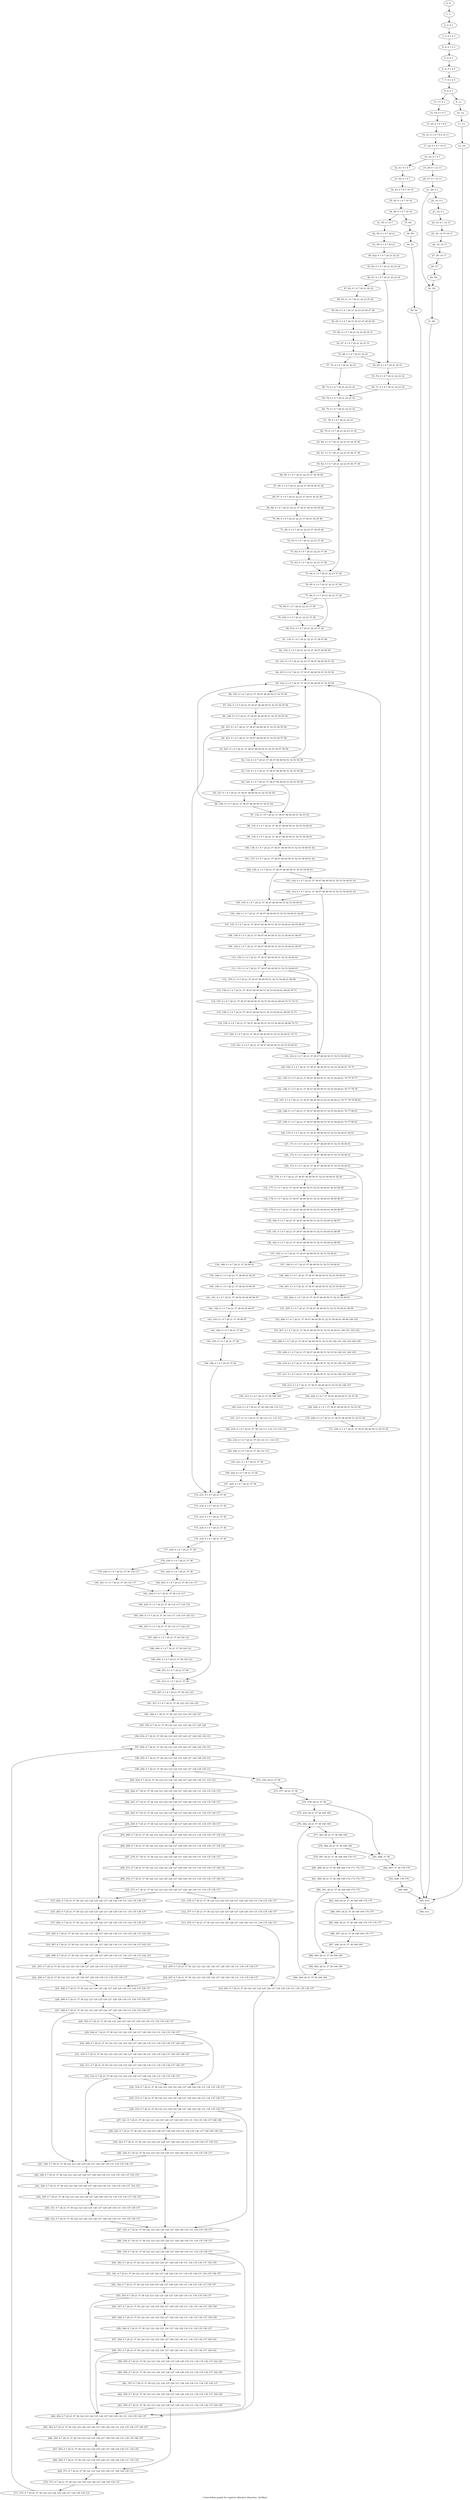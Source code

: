 digraph G {
graph [label="Control-flow-graph for register allocator (function _listfiles)"]
0[label="0, 0: "];
1[label="1, 1: "];
2[label="2, 2: 0 1 "];
3[label="3, 3: 0 1 2 3 "];
4[label="4, 4: 0 1 2 3 "];
5[label="5, 5: 0 1 "];
6[label="6, 6: 0 1 4 5 "];
7[label="7, 7: 0 1 4 5 "];
8[label="8, 8: 0 1 "];
9[label="9, 11: "];
10[label="10, 12: "];
11[label="11, 13: "];
12[label="12, 16: "];
13[label="13, 17: 0 1 "];
14[label="14, 19: 0 1 6 7 "];
15[label="15, 20: 0 1 6 7 8 9 "];
16[label="16, 21: 0 1 6 7 8 9 10 11 "];
17[label="17, 22: 0 1 6 7 10 11 "];
18[label="18, 23: 0 1 6 7 "];
19[label="19, 26: 0 1 12 13 "];
20[label="20, 27: 0 1 12 13 "];
21[label="21, 28: 0 1 "];
22[label="22, 31: 0 1 "];
23[label="23, 32: 0 1 "];
24[label="24, 33: 0 1 14 15 "];
25[label="25, 34: 14 15 16 17 "];
26[label="26, 35: 16 17 "];
27[label="27, 36: 16 17 "];
28[label="28, 37: "];
29[label="29, 38: "];
30[label="30, 39: "];
31[label="31, 40: "];
32[label="32, 41: 0 1 6 7 "];
33[label="33, 42: 0 1 6 7 "];
34[label="34, 43: 0 1 6 7 18 19 "];
35[label="35, 45: 0 1 6 7 18 19 "];
36[label="36, 46: 0 1 6 7 18 19 "];
37[label="37, 49: "];
38[label="38, 50: "];
39[label="39, 51: "];
40[label="40, 54: "];
41[label="41, 55: 0 1 6 7 "];
42[label="42, 56: 0 1 6 7 20 21 "];
43[label="43, 58: 0 1 6 7 20 21 "];
44[label="44, 422: 0 1 6 7 20 21 22 23 "];
45[label="45, 60: 0 1 6 7 20 21 22 23 24 "];
46[label="46, 61: 0 1 6 7 20 21 22 23 24 "];
47[label="47, 62: 0 1 6 7 20 21 22 23 "];
48[label="48, 63: 0 1 6 7 20 21 22 23 25 26 "];
49[label="49, 64: 0 1 6 7 20 21 22 23 25 26 27 28 "];
50[label="50, 65: 0 1 6 7 20 21 22 23 27 28 29 30 "];
51[label="51, 66: 0 1 6 7 20 21 22 23 29 30 31 "];
52[label="52, 67: 0 1 6 7 20 21 22 23 31 "];
53[label="53, 68: 0 1 6 7 20 21 22 23 "];
54[label="54, 69: 0 1 6 7 20 21 22 23 "];
55[label="55, 70: 0 1 6 7 20 21 22 23 32 "];
56[label="56, 71: 0 1 6 7 20 21 22 23 32 "];
57[label="57, 72: 0 1 6 7 20 21 22 23 "];
58[label="58, 73: 0 1 6 7 20 21 22 23 32 "];
59[label="59, 74: 0 1 6 7 20 21 22 23 32 "];
60[label="60, 75: 0 1 6 7 20 21 22 23 32 "];
61[label="61, 78: 0 1 6 7 20 21 22 23 "];
62[label="62, 79: 0 1 6 7 20 21 22 23 33 34 "];
63[label="63, 80: 0 1 6 7 20 21 22 23 33 34 35 36 "];
64[label="64, 81: 0 1 6 7 20 21 22 23 35 36 37 38 "];
65[label="65, 82: 0 1 6 7 20 21 22 23 35 36 37 38 "];
66[label="66, 85: 0 1 6 7 20 21 22 23 37 38 39 40 "];
67[label="67, 86: 0 1 6 7 20 21 22 23 37 38 39 40 41 42 "];
68[label="68, 87: 0 1 6 7 20 21 22 23 37 38 41 42 43 44 "];
69[label="69, 88: 0 1 6 7 20 21 22 23 37 38 41 42 43 44 45 46 "];
70[label="70, 89: 0 1 6 7 20 21 22 23 37 38 41 42 45 46 "];
71[label="71, 90: 0 1 6 7 20 21 22 23 37 38 45 46 "];
72[label="72, 91: 0 1 6 7 20 21 22 23 37 38 "];
73[label="73, 92: 0 1 6 7 20 21 22 23 37 38 "];
74[label="74, 93: 0 1 6 7 20 21 22 23 37 38 "];
75[label="75, 94: 0 1 6 7 20 21 22 23 37 38 "];
76[label="76, 95: 0 1 6 7 20 21 22 23 37 38 "];
77[label="77, 96: 0 1 6 7 20 21 22 23 37 38 "];
78[label="78, 99: 0 1 6 7 20 21 22 23 37 38 "];
79[label="79, 100: 0 1 6 7 20 21 22 23 37 38 "];
80[label="80, 412: 0 1 6 7 20 21 22 23 37 38 "];
81[label="81, 135: 0 1 6 7 20 21 22 23 37 38 47 48 "];
82[label="82, 154: 0 1 6 7 20 21 22 23 37 38 47 48 49 50 "];
83[label="83, 141: 0 1 6 7 20 21 22 23 37 38 47 48 49 50 51 52 "];
84[label="84, 415: 0 1 6 7 20 21 37 38 47 48 49 50 51 52 53 54 "];
85[label="85, 102: 0 1 6 7 20 21 37 38 47 48 49 50 51 52 53 54 "];
86[label="86, 103: 0 1 6 7 20 21 37 38 47 48 49 50 51 52 53 54 "];
87[label="87, 104: 0 1 6 7 20 21 37 38 47 48 49 50 51 52 53 54 55 56 "];
88[label="88, 106: 0 1 6 7 20 21 37 38 47 48 49 50 51 52 53 54 55 56 "];
89[label="89, 107: 0 1 6 7 20 21 37 38 47 48 49 50 51 52 53 54 55 56 "];
90[label="90, 423: 0 1 6 7 20 21 37 38 47 48 49 50 51 52 53 54 57 58 "];
91[label="91, 427: 0 1 6 7 20 21 37 38 47 48 49 50 51 52 53 54 57 58 59 "];
92[label="92, 114: 0 1 6 7 20 21 37 38 47 48 49 50 51 52 53 54 59 "];
93[label="93, 119: 0 1 6 7 20 21 37 38 47 48 49 50 51 52 53 54 59 "];
94[label="94, 120: 0 1 6 7 20 21 37 38 47 48 49 50 51 52 53 54 59 "];
95[label="95, 127: 0 1 6 7 20 21 37 38 47 48 49 50 51 52 53 54 59 "];
96[label="96, 128: 0 1 6 7 20 21 37 38 47 48 49 50 51 52 53 54 "];
97[label="97, 132: 0 1 6 7 20 21 37 38 47 48 49 50 51 52 53 54 "];
98[label="98, 133: 0 1 6 7 20 21 37 38 47 48 49 50 51 52 53 54 60 61 "];
99[label="99, 134: 0 1 6 7 20 21 37 38 47 48 49 50 51 52 53 54 60 61 "];
100[label="100, 136: 0 1 6 7 20 21 37 38 47 48 49 50 51 52 53 54 60 61 62 "];
101[label="101, 137: 0 1 6 7 20 21 37 38 47 48 49 50 51 52 53 54 60 61 62 "];
102[label="102, 138: 0 1 6 7 20 21 37 38 47 48 49 50 51 52 53 54 60 61 "];
103[label="103, 142: 0 1 6 7 20 21 37 38 47 48 49 50 51 52 53 54 60 61 63 "];
104[label="104, 143: 0 1 6 7 20 21 37 38 47 48 49 50 51 52 53 54 60 61 63 "];
105[label="105, 145: 0 1 6 7 20 21 37 38 47 48 49 50 51 52 53 54 60 61 "];
106[label="106, 146: 0 1 6 7 20 21 37 38 47 48 49 50 51 52 53 54 60 61 64 65 "];
107[label="107, 147: 0 1 6 7 20 21 37 38 47 48 49 50 51 52 53 54 60 61 64 65 66 67 "];
108[label="108, 148: 0 1 6 7 20 21 37 38 47 48 49 50 51 52 53 54 60 61 66 67 "];
109[label="109, 149: 0 1 6 7 20 21 37 38 47 48 49 50 51 52 53 54 60 61 66 67 "];
110[label="110, 150: 0 1 6 7 20 21 37 38 47 48 49 50 51 52 53 54 60 61 "];
111[label="111, 151: 0 1 6 7 20 21 37 38 47 48 49 50 51 52 53 54 60 61 "];
112[label="112, 155: 0 1 6 7 20 21 37 38 47 48 49 50 51 52 53 54 60 61 68 69 "];
113[label="113, 156: 0 1 6 7 20 21 37 38 47 48 49 50 51 52 53 54 60 61 68 69 70 71 "];
114[label="114, 157: 0 1 6 7 20 21 37 38 47 48 49 50 51 52 53 54 60 61 68 69 70 71 72 73 "];
115[label="115, 158: 0 1 6 7 20 21 37 38 47 48 49 50 51 52 53 54 60 61 68 69 72 73 "];
116[label="116, 159: 0 1 6 7 20 21 37 38 47 48 49 50 51 52 53 54 60 61 68 69 72 73 "];
117[label="117, 160: 0 1 6 7 20 21 37 38 47 48 49 50 51 52 53 54 60 61 72 73 "];
118[label="118, 161: 0 1 6 7 20 21 37 38 47 48 49 50 51 52 53 54 60 61 "];
119[label="119, 163: 0 1 6 7 20 21 37 38 47 48 49 50 51 52 53 54 60 61 "];
120[label="120, 164: 0 1 6 7 20 21 37 38 47 48 49 50 51 52 53 54 60 61 74 75 "];
121[label="121, 165: 0 1 6 7 20 21 37 38 47 48 49 50 51 52 53 54 60 61 74 75 76 77 "];
122[label="122, 166: 0 1 6 7 20 21 37 38 47 48 49 50 51 52 53 54 60 61 76 77 78 79 "];
123[label="123, 167: 0 1 6 7 20 21 37 38 47 48 49 50 51 52 53 54 60 61 76 77 78 79 80 81 "];
124[label="124, 168: 0 1 6 7 20 21 37 38 47 48 49 50 51 52 53 54 60 61 76 77 80 81 "];
125[label="125, 169: 0 1 6 7 20 21 37 38 47 48 49 50 51 52 53 54 60 61 76 77 80 81 "];
126[label="126, 170: 0 1 6 7 20 21 37 38 47 48 49 50 51 52 53 54 60 61 80 81 "];
127[label="127, 171: 0 1 6 7 20 21 37 38 47 48 49 50 51 52 53 54 60 61 "];
128[label="128, 172: 0 1 6 7 20 21 37 38 47 48 49 50 51 52 53 54 60 61 "];
129[label="129, 173: 0 1 6 7 20 21 37 38 47 48 49 50 51 52 53 54 60 61 "];
130[label="130, 176: 0 1 6 7 20 21 37 38 47 48 49 50 51 52 53 54 60 61 82 83 "];
131[label="131, 177: 0 1 6 7 20 21 37 38 47 48 49 50 51 52 53 54 60 61 82 83 84 85 "];
132[label="132, 178: 0 1 6 7 20 21 37 38 47 48 49 50 51 52 53 54 60 61 84 85 86 87 "];
133[label="133, 179: 0 1 6 7 20 21 37 38 47 48 49 50 51 52 53 54 60 61 84 85 86 87 "];
134[label="134, 180: 0 1 6 7 20 21 37 38 47 48 49 50 51 52 53 54 60 61 86 87 "];
135[label="135, 181: 0 1 6 7 20 21 37 38 47 48 49 50 51 52 53 54 60 61 88 89 "];
136[label="136, 182: 0 1 6 7 20 21 37 38 47 48 49 50 51 52 53 54 60 61 88 89 "];
137[label="137, 185: 0 1 6 7 20 21 37 38 47 48 49 50 51 52 53 54 60 61 "];
138[label="138, 188: 0 1 6 7 20 21 37 38 90 91 "];
139[label="139, 189: 0 1 6 7 20 21 37 38 90 91 92 93 "];
140[label="140, 190: 0 1 6 7 20 21 37 38 92 93 94 95 "];
141[label="141, 191: 0 1 6 7 20 21 37 38 92 93 94 95 96 97 "];
142[label="142, 192: 0 1 6 7 20 21 37 38 92 93 96 97 "];
143[label="143, 193: 0 1 6 7 20 21 37 38 96 97 "];
144[label="144, 194: 0 1 6 7 20 21 37 38 "];
145[label="145, 195: 0 1 6 7 20 21 37 38 "];
146[label="146, 198: 0 1 6 7 20 21 37 38 "];
147[label="147, 199: 0 1 6 7 20 21 47 48 49 50 51 52 53 54 60 61 "];
148[label="148, 200: 0 1 6 7 20 21 37 38 47 48 49 50 51 52 53 54 60 61 "];
149[label="149, 201: 0 1 6 7 20 21 37 38 47 48 49 50 51 52 53 54 60 61 "];
150[label="150, 204: 0 1 6 7 20 21 37 38 47 48 49 50 51 52 53 54 60 61 "];
151[label="151, 205: 0 1 6 7 20 21 37 38 47 48 49 50 51 52 53 54 60 61 98 99 "];
152[label="152, 206: 0 1 6 7 20 21 37 38 47 48 49 50 51 52 53 54 60 61 98 99 100 101 "];
153[label="153, 207: 0 1 6 7 20 21 37 38 47 48 49 50 51 52 53 54 60 61 100 101 102 103 "];
154[label="154, 208: 0 1 6 7 20 21 37 38 47 48 49 50 51 52 53 54 100 101 102 103 104 105 "];
155[label="155, 209: 0 1 6 7 20 21 37 38 47 48 49 50 51 52 53 54 100 101 104 105 "];
156[label="156, 210: 0 1 6 7 20 21 37 38 47 48 49 50 51 52 53 54 100 101 106 107 "];
157[label="157, 211: 0 1 6 7 20 21 37 38 47 48 49 50 51 52 53 54 100 101 106 107 "];
158[label="158, 212: 0 1 6 7 20 21 37 38 47 48 49 50 51 52 53 54 106 107 "];
159[label="159, 215: 0 1 6 7 20 21 37 38 108 109 "];
160[label="160, 216: 0 1 6 7 20 21 37 38 108 109 110 111 "];
161[label="161, 217: 0 1 6 7 20 21 37 38 110 111 112 113 "];
162[label="162, 218: 0 1 6 7 20 21 37 38 110 111 112 113 114 115 "];
163[label="163, 219: 0 1 6 7 20 21 37 38 110 111 114 115 "];
164[label="164, 220: 0 1 6 7 20 21 37 38 114 115 "];
165[label="165, 221: 0 1 6 7 20 21 37 38 "];
166[label="166, 222: 0 1 6 7 20 21 37 38 "];
167[label="167, 225: 0 1 6 7 20 21 37 38 "];
168[label="168, 226: 0 1 6 7 37 38 47 48 49 50 51 52 53 54 "];
169[label="169, 228: 0 1 6 7 37 38 47 48 49 50 51 52 53 54 "];
170[label="170, 229: 0 1 6 7 20 21 37 38 47 48 49 50 51 52 53 54 "];
171[label="171, 230: 0 1 6 7 20 21 37 38 47 48 49 50 51 52 53 54 "];
172[label="172, 231: 0 1 6 7 20 21 37 38 "];
173[label="173, 232: 0 1 6 7 20 21 37 38 "];
174[label="174, 233: 0 1 6 7 20 21 37 38 "];
175[label="175, 234: 0 1 6 7 20 21 37 38 "];
176[label="176, 235: 0 1 6 7 20 21 37 38 "];
177[label="177, 238: 0 1 6 7 20 21 37 38 "];
178[label="178, 239: 0 1 6 7 20 21 37 38 "];
179[label="179, 240: 0 1 6 7 20 21 37 38 116 117 "];
180[label="180, 241: 0 1 6 7 20 21 37 38 116 117 "];
181[label="181, 242: 0 1 6 7 20 21 37 38 "];
182[label="182, 243: 0 1 6 7 20 21 37 38 116 117 "];
183[label="183, 244: 0 1 6 7 20 21 37 38 116 117 "];
184[label="184, 245: 0 1 6 7 20 21 37 38 116 117 118 119 "];
185[label="185, 246: 0 1 6 7 20 21 37 38 116 117 118 119 120 121 "];
186[label="186, 247: 0 1 6 7 20 21 37 38 116 117 120 121 "];
187[label="187, 248: 0 1 6 7 20 21 37 38 120 121 "];
188[label="188, 249: 0 1 6 7 20 21 37 38 120 121 "];
189[label="189, 250: 0 1 6 7 20 21 37 38 120 121 "];
190[label="190, 251: 0 1 6 7 20 21 37 38 "];
191[label="191, 413: 0 1 6 7 20 21 37 38 "];
192[label="192, 267: 0 1 6 7 20 21 37 38 122 123 "];
193[label="193, 327: 0 1 6 7 20 21 37 38 122 123 124 125 "];
194[label="194, 346: 6 7 20 21 37 38 122 123 124 125 126 127 "];
195[label="195, 354: 6 7 20 21 37 38 122 123 124 125 126 127 128 129 "];
196[label="196, 416: 6 7 20 21 37 38 122 123 124 125 126 127 128 129 130 131 "];
197[label="197, 254: 6 7 20 21 37 38 122 123 124 125 126 127 128 129 130 131 "];
198[label="198, 255: 6 7 20 21 37 38 122 123 124 125 126 127 128 129 130 131 "];
199[label="199, 256: 6 7 20 21 37 38 122 123 124 125 126 127 128 129 130 131 "];
200[label="200, 424: 6 7 20 21 37 38 122 123 124 125 126 127 128 129 130 131 132 133 "];
201[label="201, 426: 6 7 20 21 37 38 122 123 124 125 126 127 128 129 130 131 132 133 134 135 "];
202[label="202, 261: 6 7 20 21 37 38 122 123 124 125 126 127 128 129 130 131 134 135 136 137 "];
203[label="203, 263: 6 7 20 21 37 38 122 123 124 125 126 127 128 129 130 131 134 135 136 137 "];
204[label="204, 264: 6 7 20 21 37 38 122 123 124 125 126 127 128 129 130 131 134 135 136 137 "];
205[label="205, 268: 6 7 20 21 37 38 122 123 124 125 126 127 128 129 130 131 134 135 136 137 138 139 "];
206[label="206, 269: 6 7 20 21 37 38 122 123 124 125 126 127 128 129 130 131 134 135 136 137 138 139 "];
207[label="207, 270: 6 7 20 21 37 38 122 123 124 125 126 127 128 129 130 131 134 135 136 137 "];
208[label="208, 271: 6 7 20 21 37 38 122 123 124 125 126 127 128 129 130 131 134 135 136 137 140 141 "];
209[label="209, 272: 6 7 20 21 37 38 122 123 124 125 126 127 128 129 130 131 134 135 136 137 140 141 "];
210[label="210, 273: 6 7 20 21 37 38 122 123 124 125 126 127 128 129 130 131 134 135 136 137 "];
211[label="211, 276: 6 7 20 21 37 38 122 123 124 125 126 127 128 129 130 131 134 135 136 137 "];
212[label="212, 277: 6 7 20 21 37 38 122 123 124 125 126 127 128 129 130 131 134 135 136 137 "];
213[label="213, 278: 6 7 20 21 37 38 122 123 124 125 126 127 128 129 130 131 134 135 136 137 "];
214[label="214, 281: 6 7 20 21 37 38 122 123 124 125 126 127 128 129 130 131 134 135 136 137 "];
215[label="215, 282: 6 7 20 21 37 38 122 123 124 125 126 127 128 129 130 131 134 135 136 137 "];
216[label="216, 283: 6 7 20 21 37 38 122 123 124 125 126 127 128 129 130 131 134 135 136 137 "];
217[label="217, 284: 6 7 20 21 37 38 122 123 124 125 126 127 128 129 130 131 134 135 136 137 "];
218[label="218, 285: 6 7 20 21 37 38 122 123 124 125 126 127 128 129 130 131 134 135 136 137 142 143 "];
219[label="219, 287: 6 7 20 21 37 38 122 123 124 125 126 127 128 129 130 131 134 135 136 137 142 143 "];
220[label="220, 288: 6 7 20 21 37 38 122 123 124 125 126 127 128 129 130 131 134 135 136 137 142 143 "];
221[label="221, 291: 6 7 20 21 37 38 122 123 124 125 126 127 128 129 130 131 134 135 136 137 "];
222[label="222, 294: 6 7 20 21 37 38 122 123 124 125 126 127 128 129 130 131 134 135 136 137 "];
223[label="223, 295: 6 7 20 21 37 38 122 123 124 125 126 127 128 129 130 131 134 135 136 137 "];
224[label="224, 297: 6 7 20 21 37 38 122 123 124 125 126 127 128 129 130 131 134 135 136 137 "];
225[label="225, 298: 6 7 20 21 37 38 122 123 124 125 126 127 128 129 130 131 134 135 136 137 "];
226[label="226, 299: 6 7 20 21 37 38 122 123 124 125 126 127 128 129 130 131 134 135 136 137 "];
227[label="227, 300: 6 7 20 21 37 38 122 123 124 125 126 127 128 129 130 131 134 135 136 137 "];
228[label="228, 303: 6 7 20 21 37 38 122 123 124 125 126 127 128 129 130 131 134 135 136 137 "];
229[label="229, 304: 6 7 20 21 37 38 122 123 124 125 126 127 128 129 130 131 134 135 136 137 "];
230[label="230, 309: 6 7 20 21 37 38 122 123 124 125 126 127 128 129 130 131 134 135 136 137 144 145 "];
231[label="231, 310: 6 7 20 21 37 38 122 123 124 125 126 127 128 129 130 131 134 135 136 137 144 145 146 147 "];
232[label="232, 311: 6 7 20 21 37 38 122 123 124 125 126 127 128 129 130 131 134 135 136 137 146 147 "];
233[label="233, 312: 6 7 20 21 37 38 122 123 124 125 126 127 128 129 130 131 134 135 136 137 "];
234[label="234, 314: 6 7 20 21 37 38 122 123 124 125 126 127 128 129 130 131 134 135 136 137 "];
235[label="235, 315: 6 7 20 21 37 38 122 123 124 125 126 127 128 129 130 131 134 135 136 137 "];
236[label="236, 316: 6 7 20 21 37 38 122 123 124 125 126 127 128 129 130 131 134 135 136 137 "];
237[label="237, 321: 6 7 20 21 37 38 122 123 124 125 126 127 128 129 130 131 134 135 136 137 148 149 "];
238[label="238, 322: 6 7 20 21 37 38 122 123 124 125 126 127 128 129 130 131 134 135 136 137 148 149 150 151 "];
239[label="239, 323: 6 7 20 21 37 38 122 123 124 125 126 127 128 129 130 131 134 135 136 137 150 151 "];
240[label="240, 324: 6 7 20 21 37 38 122 123 124 125 126 127 128 129 130 131 134 135 136 137 "];
241[label="241, 326: 6 7 20 21 37 38 122 123 124 125 126 127 128 129 130 131 134 135 136 137 "];
242[label="242, 328: 6 7 20 21 37 38 122 123 124 125 126 127 128 129 130 131 134 135 136 137 152 153 "];
243[label="243, 329: 6 7 20 21 37 38 122 123 124 125 126 127 128 129 130 131 134 135 136 137 152 153 "];
244[label="244, 330: 6 7 20 21 37 38 122 123 124 125 126 127 128 129 130 131 134 135 136 137 152 153 "];
245[label="245, 331: 6 7 20 21 37 38 122 123 124 125 126 127 128 129 130 131 134 135 136 137 "];
246[label="246, 332: 6 7 20 21 37 38 122 123 124 125 126 127 128 129 130 131 134 135 136 137 "];
247[label="247, 333: 6 7 20 21 37 38 122 123 124 125 126 127 128 129 130 131 134 135 136 137 "];
248[label="248, 334: 6 7 20 21 37 38 122 123 124 125 126 127 128 129 130 131 134 135 136 137 "];
249[label="249, 335: 6 7 20 21 37 38 122 123 124 125 126 127 128 129 130 131 134 135 136 137 "];
250[label="250, 340: 6 7 20 21 37 38 122 123 124 125 126 127 128 129 130 131 134 135 136 137 154 155 "];
251[label="251, 341: 6 7 20 21 37 38 122 123 124 125 126 127 128 129 130 131 134 135 136 137 154 155 156 157 "];
252[label="252, 342: 6 7 20 21 37 38 122 123 124 125 126 127 128 129 130 131 134 135 136 137 156 157 "];
253[label="253, 343: 6 7 20 21 37 38 122 123 124 125 126 127 128 129 130 131 134 135 136 137 "];
254[label="254, 347: 6 7 20 21 37 38 122 123 124 125 126 127 128 129 130 131 134 135 136 137 158 159 "];
255[label="255, 348: 6 7 20 21 37 38 122 123 124 125 126 127 128 129 130 131 134 135 136 137 158 159 "];
256[label="256, 349: 6 7 20 21 37 38 122 123 124 125 126 127 128 129 130 131 134 135 136 137 "];
257[label="257, 350: 6 7 20 21 37 38 122 123 124 125 126 127 128 129 130 131 134 135 136 137 160 161 "];
258[label="258, 351: 6 7 20 21 37 38 122 123 124 125 126 127 128 129 130 131 134 135 136 137 160 161 "];
259[label="259, 355: 6 7 20 21 37 38 122 123 124 125 126 127 128 129 130 131 134 135 136 137 162 163 "];
260[label="260, 356: 6 7 20 21 37 38 122 123 124 125 126 127 128 129 130 131 134 135 136 137 162 163 "];
261[label="261, 357: 6 7 20 21 37 38 122 123 124 125 126 127 128 129 130 131 134 135 136 137 "];
262[label="262, 358: 6 7 20 21 37 38 122 123 124 125 126 127 128 129 130 131 134 135 136 137 164 165 "];
263[label="263, 359: 6 7 20 21 37 38 122 123 124 125 126 127 128 129 130 131 134 135 136 137 164 165 "];
264[label="264, 362: 6 7 20 21 37 38 122 123 124 125 126 127 128 129 130 131 134 135 136 137 "];
265[label="265, 363: 6 7 20 21 37 38 122 123 124 125 126 127 128 129 130 131 134 135 136 137 166 167 "];
266[label="266, 364: 6 7 20 21 37 38 122 123 124 125 126 127 128 129 130 131 134 135 166 167 "];
267[label="267, 365: 6 7 20 21 37 38 122 123 124 125 126 127 128 129 130 131 134 135 "];
268[label="268, 369: 6 7 20 21 37 38 122 123 124 125 126 127 128 129 130 131 134 135 "];
269[label="269, 371: 6 7 20 21 37 38 122 123 124 125 126 127 128 129 130 131 "];
270[label="270, 373: 6 7 20 21 37 38 122 123 124 125 126 127 128 129 130 131 "];
271[label="271, 375: 6 7 20 21 37 38 122 123 124 125 126 127 128 129 130 131 "];
272[label="272, 376: 20 21 37 38 "];
273[label="273, 377: 20 21 37 38 "];
274[label="274, 378: 20 21 37 38 "];
275[label="275, 419: 20 21 37 38 168 169 "];
276[label="276, 382: 20 21 37 38 168 169 "];
277[label="277, 383: 20 21 37 38 168 169 "];
278[label="278, 384: 20 21 37 38 168 169 "];
279[label="279, 387: 20 21 37 38 168 169 170 171 "];
280[label="280, 388: 20 21 37 38 168 169 170 171 172 173 "];
281[label="281, 389: 20 21 37 38 168 169 172 173 174 175 "];
282[label="282, 391: 20 21 37 38 168 169 174 175 "];
283[label="283, 394: 20 21 37 38 168 169 174 175 "];
284[label="284, 395: 20 21 37 38 168 169 174 175 "];
285[label="285, 396: 20 21 37 38 168 169 174 175 176 177 "];
286[label="286, 397: 20 21 37 38 168 169 176 177 "];
287[label="287, 398: 20 21 37 38 168 169 "];
288[label="288, 400: 20 21 37 38 168 169 "];
289[label="289, 402: 20 21 37 38 168 169 "];
290[label="290, 404: 20 21 37 38 168 169 "];
291[label="291, 406: 37 38 "];
292[label="292, 407: 37 38 178 179 "];
293[label="293, 408: 178 179 "];
294[label="294, 409: "];
295[label="295, 410: "];
296[label="296, 411: "];
0->1 ;
1->2 ;
2->3 ;
3->4 ;
4->5 ;
5->6 ;
6->7 ;
7->8 ;
8->9 ;
8->13 ;
9->10 ;
10->11 ;
11->12 ;
12->295 ;
13->14 ;
14->15 ;
15->16 ;
16->17 ;
17->18 ;
18->19 ;
18->32 ;
19->20 ;
20->21 ;
21->22 ;
21->30 ;
22->23 ;
23->24 ;
24->25 ;
25->26 ;
26->27 ;
27->28 ;
28->29 ;
29->30 ;
30->31 ;
31->295 ;
32->33 ;
33->34 ;
34->35 ;
35->36 ;
36->37 ;
36->41 ;
37->38 ;
38->39 ;
39->40 ;
40->295 ;
41->42 ;
42->43 ;
43->44 ;
44->45 ;
45->46 ;
46->47 ;
46->54 ;
47->48 ;
48->49 ;
49->50 ;
50->51 ;
51->52 ;
52->53 ;
53->54 ;
53->57 ;
54->55 ;
55->56 ;
56->59 ;
57->58 ;
58->59 ;
59->60 ;
60->61 ;
61->62 ;
62->63 ;
63->64 ;
64->65 ;
65->66 ;
65->75 ;
66->67 ;
67->68 ;
68->69 ;
69->70 ;
70->71 ;
71->72 ;
72->73 ;
73->74 ;
74->75 ;
75->76 ;
76->77 ;
77->78 ;
77->80 ;
78->79 ;
79->80 ;
80->81 ;
81->82 ;
82->83 ;
83->84 ;
84->85 ;
85->86 ;
86->87 ;
87->88 ;
88->89 ;
89->90 ;
89->172 ;
90->91 ;
91->92 ;
92->93 ;
92->85 ;
93->94 ;
94->95 ;
94->97 ;
95->96 ;
96->97 ;
96->85 ;
97->98 ;
98->99 ;
99->100 ;
100->101 ;
101->102 ;
102->103 ;
102->105 ;
103->104 ;
104->105 ;
104->119 ;
105->106 ;
106->107 ;
107->108 ;
108->109 ;
109->110 ;
110->111 ;
111->112 ;
111->119 ;
112->113 ;
113->114 ;
114->115 ;
115->116 ;
116->117 ;
117->118 ;
118->119 ;
119->120 ;
120->121 ;
121->122 ;
122->123 ;
123->124 ;
124->125 ;
125->126 ;
126->127 ;
127->128 ;
128->129 ;
129->130 ;
129->150 ;
130->131 ;
131->132 ;
132->133 ;
133->134 ;
134->135 ;
135->136 ;
136->137 ;
137->138 ;
137->147 ;
138->139 ;
139->140 ;
140->141 ;
141->142 ;
142->143 ;
143->144 ;
144->145 ;
145->146 ;
146->172 ;
147->148 ;
148->149 ;
149->150 ;
150->151 ;
151->152 ;
152->153 ;
153->154 ;
154->155 ;
155->156 ;
156->157 ;
157->158 ;
158->159 ;
158->168 ;
159->160 ;
160->161 ;
161->162 ;
162->163 ;
163->164 ;
164->165 ;
165->166 ;
166->167 ;
167->172 ;
168->169 ;
169->170 ;
170->171 ;
171->85 ;
172->173 ;
173->174 ;
174->175 ;
175->176 ;
176->177 ;
176->191 ;
177->178 ;
178->179 ;
178->181 ;
179->180 ;
180->183 ;
181->182 ;
182->183 ;
183->184 ;
184->185 ;
185->186 ;
186->187 ;
187->188 ;
188->189 ;
189->190 ;
190->191 ;
191->192 ;
192->193 ;
193->194 ;
194->195 ;
195->196 ;
196->197 ;
197->198 ;
198->199 ;
199->200 ;
199->272 ;
200->201 ;
201->202 ;
202->203 ;
203->204 ;
204->205 ;
204->215 ;
205->206 ;
206->207 ;
207->208 ;
208->209 ;
209->210 ;
210->211 ;
210->215 ;
211->212 ;
212->213 ;
213->214 ;
214->264 ;
215->216 ;
216->217 ;
217->218 ;
218->219 ;
219->220 ;
220->221 ;
220->223 ;
221->222 ;
222->225 ;
223->224 ;
224->225 ;
225->226 ;
226->227 ;
227->228 ;
227->241 ;
228->229 ;
229->230 ;
229->234 ;
230->231 ;
231->232 ;
232->233 ;
233->234 ;
233->241 ;
234->235 ;
235->236 ;
236->237 ;
236->247 ;
237->238 ;
238->239 ;
239->240 ;
240->241 ;
240->247 ;
241->242 ;
242->243 ;
243->244 ;
244->245 ;
245->246 ;
246->247 ;
247->248 ;
248->249 ;
249->250 ;
249->264 ;
250->251 ;
251->252 ;
252->253 ;
253->254 ;
253->264 ;
254->255 ;
255->256 ;
256->257 ;
257->258 ;
258->259 ;
258->264 ;
259->260 ;
260->261 ;
261->262 ;
262->263 ;
263->264 ;
263->269 ;
264->265 ;
265->266 ;
266->267 ;
267->268 ;
268->269 ;
269->270 ;
270->271 ;
271->197 ;
272->273 ;
273->274 ;
274->275 ;
274->291 ;
275->276 ;
276->277 ;
277->278 ;
278->279 ;
278->291 ;
279->280 ;
280->281 ;
281->282 ;
282->283 ;
282->288 ;
283->284 ;
284->285 ;
285->286 ;
286->287 ;
287->288 ;
288->289 ;
289->290 ;
290->276 ;
291->292 ;
292->293 ;
293->294 ;
294->295 ;
295->296 ;
}
